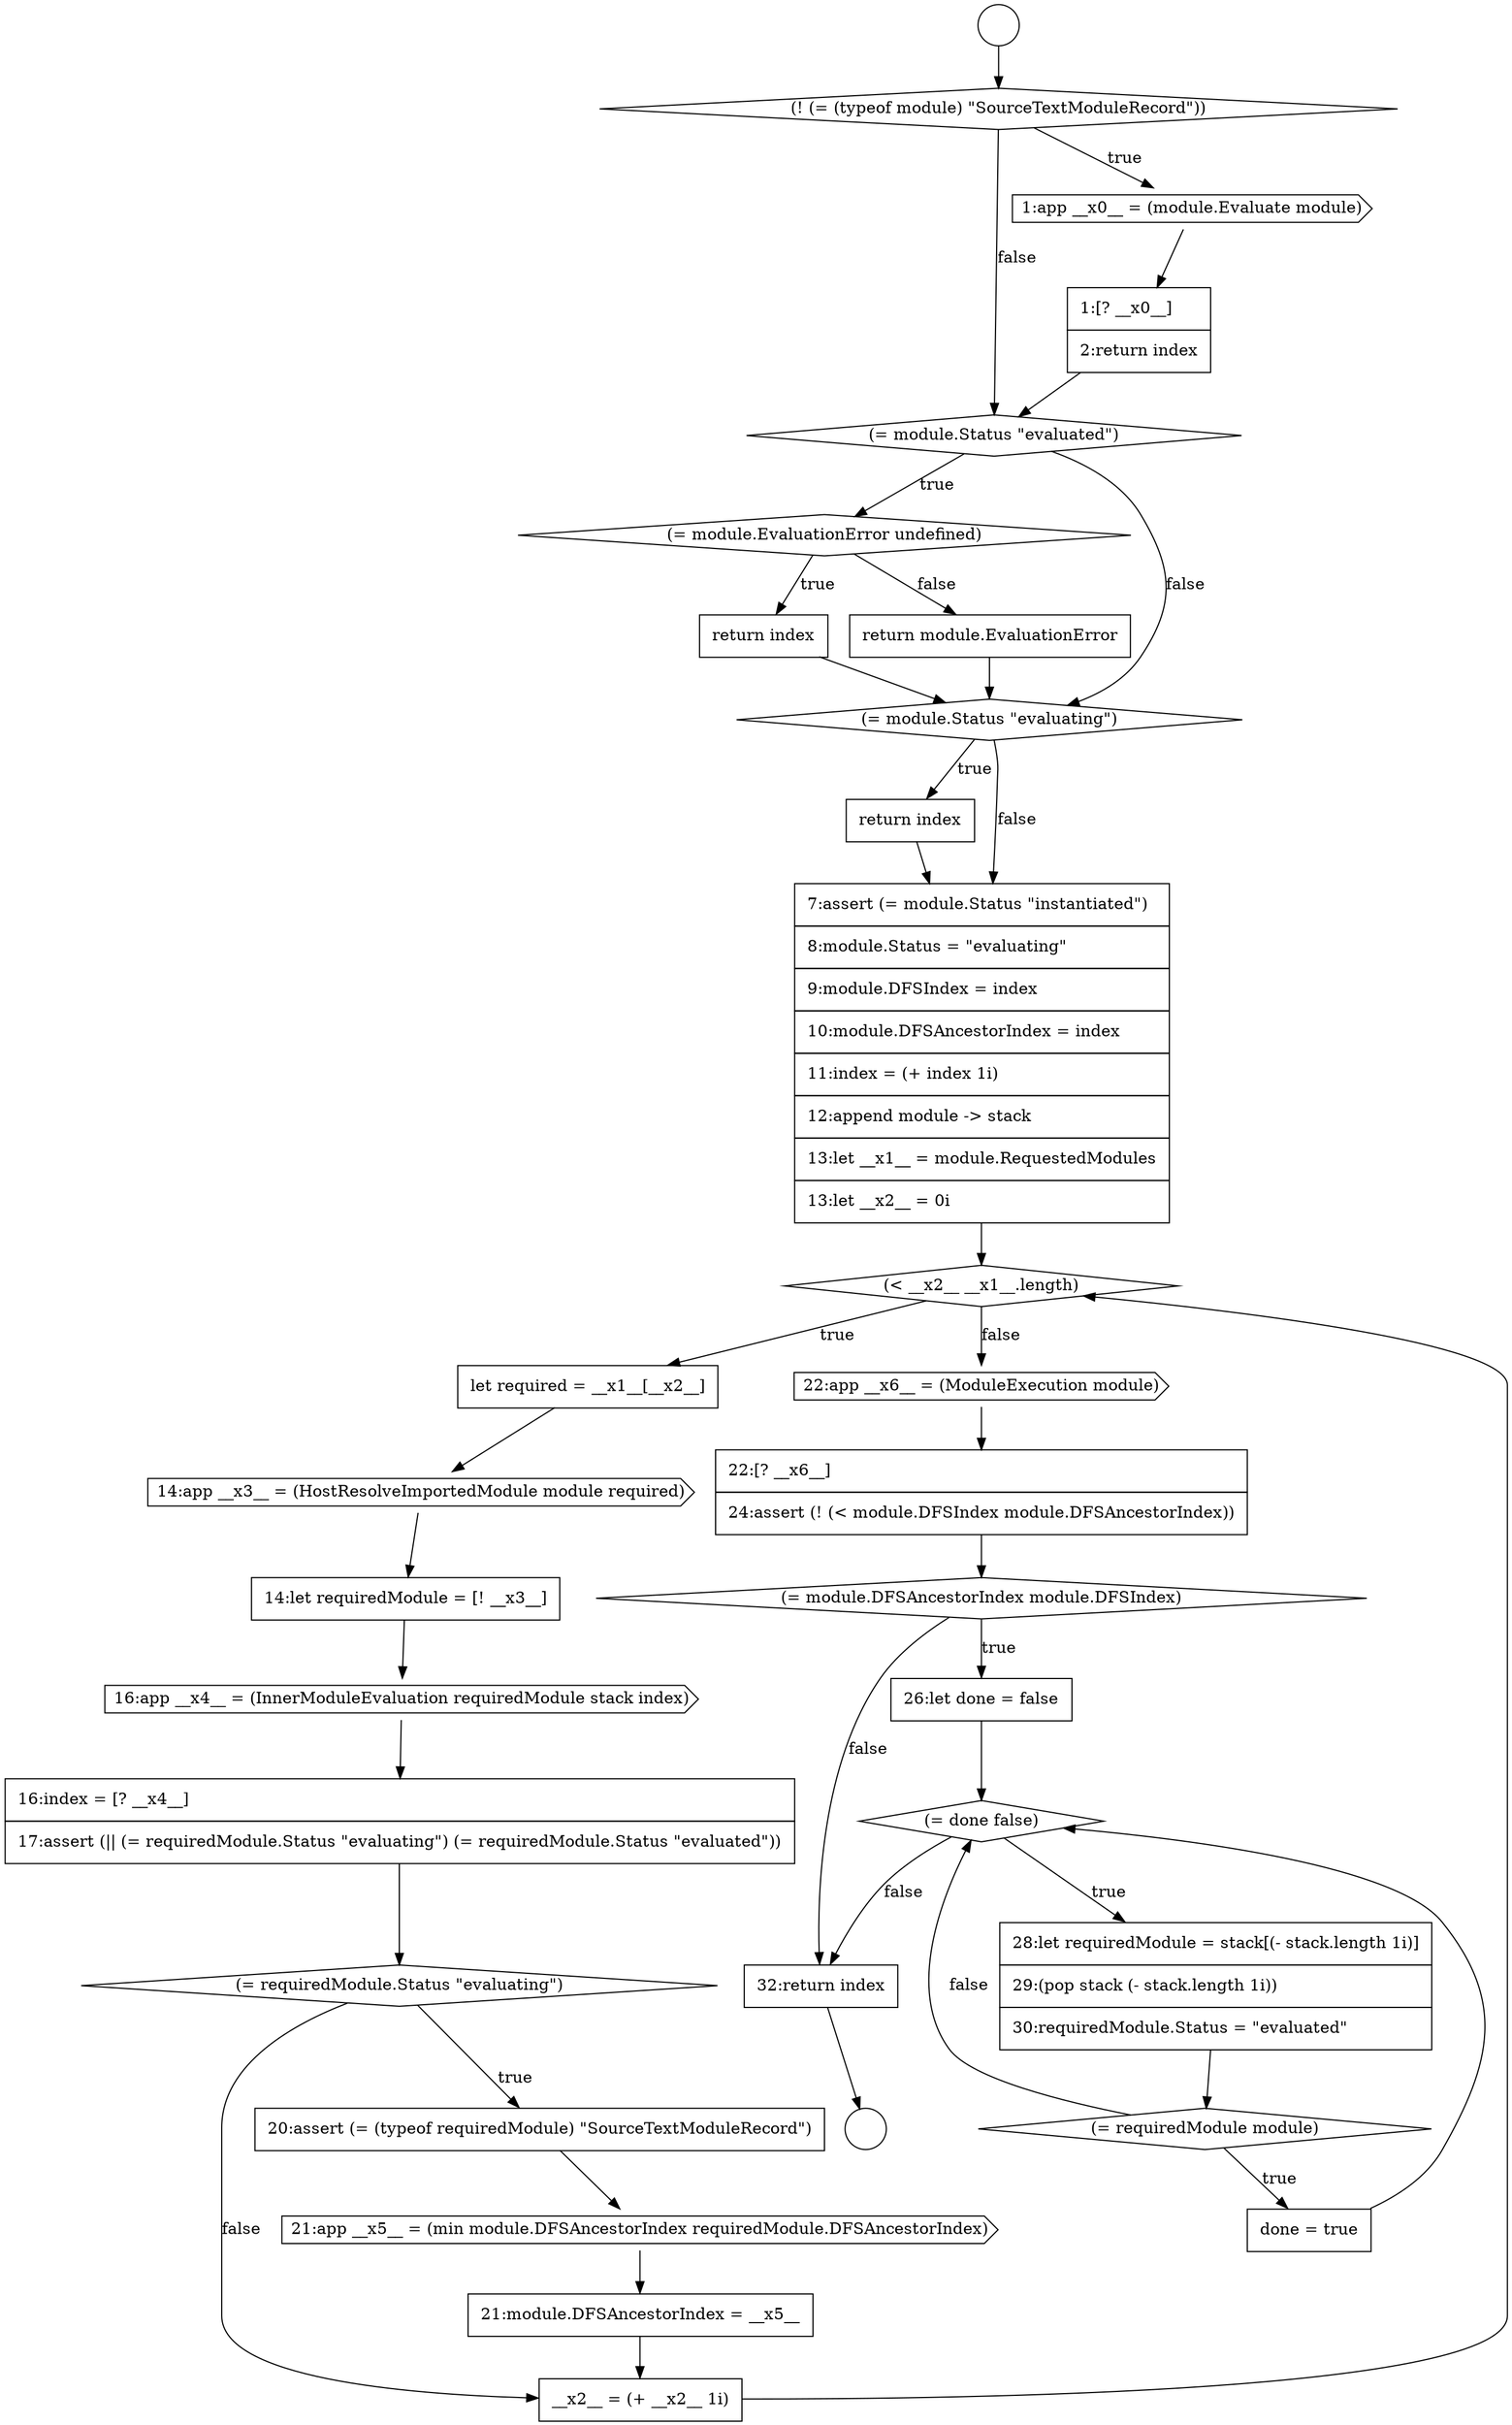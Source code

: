 digraph {
  node0 [shape=circle label=" " color="black" fillcolor="white" style=filled]
  node5 [shape=diamond, label=<<font color="black">(= module.Status &quot;evaluated&quot;)</font>> color="black" fillcolor="white" style=filled]
  node10 [shape=none, margin=0, label=<<font color="black">
    <table border="0" cellborder="1" cellspacing="0" cellpadding="10">
      <tr><td align="left">return index</td></tr>
    </table>
  </font>> color="black" fillcolor="white" style=filled]
  node14 [shape=cds, label=<<font color="black">14:app __x3__ = (HostResolveImportedModule module required)</font>> color="black" fillcolor="white" style=filled]
  node1 [shape=circle label=" " color="black" fillcolor="white" style=filled]
  node6 [shape=diamond, label=<<font color="black">(= module.EvaluationError undefined)</font>> color="black" fillcolor="white" style=filled]
  node9 [shape=diamond, label=<<font color="black">(= module.Status &quot;evaluating&quot;)</font>> color="black" fillcolor="white" style=filled]
  node13 [shape=none, margin=0, label=<<font color="black">
    <table border="0" cellborder="1" cellspacing="0" cellpadding="10">
      <tr><td align="left">let required = __x1__[__x2__]</td></tr>
    </table>
  </font>> color="black" fillcolor="white" style=filled]
  node2 [shape=diamond, label=<<font color="black">(! (= (typeof module) &quot;SourceTextModuleRecord&quot;))</font>> color="black" fillcolor="white" style=filled]
  node17 [shape=none, margin=0, label=<<font color="black">
    <table border="0" cellborder="1" cellspacing="0" cellpadding="10">
      <tr><td align="left">16:index = [? __x4__]</td></tr>
      <tr><td align="left">17:assert (|| (= requiredModule.Status &quot;evaluating&quot;) (= requiredModule.Status &quot;evaluated&quot;))</td></tr>
    </table>
  </font>> color="black" fillcolor="white" style=filled]
  node12 [shape=diamond, label=<<font color="black">(&lt; __x2__ __x1__.length)</font>> color="black" fillcolor="white" style=filled]
  node7 [shape=none, margin=0, label=<<font color="black">
    <table border="0" cellborder="1" cellspacing="0" cellpadding="10">
      <tr><td align="left">return index</td></tr>
    </table>
  </font>> color="black" fillcolor="white" style=filled]
  node3 [shape=cds, label=<<font color="black">1:app __x0__ = (module.Evaluate module)</font>> color="black" fillcolor="white" style=filled]
  node18 [shape=diamond, label=<<font color="black">(= requiredModule.Status &quot;evaluating&quot;)</font>> color="black" fillcolor="white" style=filled]
  node11 [shape=none, margin=0, label=<<font color="black">
    <table border="0" cellborder="1" cellspacing="0" cellpadding="10">
      <tr><td align="left">7:assert (= module.Status &quot;instantiated&quot;)</td></tr>
      <tr><td align="left">8:module.Status = &quot;evaluating&quot;</td></tr>
      <tr><td align="left">9:module.DFSIndex = index</td></tr>
      <tr><td align="left">10:module.DFSAncestorIndex = index</td></tr>
      <tr><td align="left">11:index = (+ index 1i)</td></tr>
      <tr><td align="left">12:append module -&gt; stack</td></tr>
      <tr><td align="left">13:let __x1__ = module.RequestedModules</td></tr>
      <tr><td align="left">13:let __x2__ = 0i</td></tr>
    </table>
  </font>> color="black" fillcolor="white" style=filled]
  node8 [shape=none, margin=0, label=<<font color="black">
    <table border="0" cellborder="1" cellspacing="0" cellpadding="10">
      <tr><td align="left">return module.EvaluationError</td></tr>
    </table>
  </font>> color="black" fillcolor="white" style=filled]
  node4 [shape=none, margin=0, label=<<font color="black">
    <table border="0" cellborder="1" cellspacing="0" cellpadding="10">
      <tr><td align="left">1:[? __x0__]</td></tr>
      <tr><td align="left">2:return index</td></tr>
    </table>
  </font>> color="black" fillcolor="white" style=filled]
  node15 [shape=none, margin=0, label=<<font color="black">
    <table border="0" cellborder="1" cellspacing="0" cellpadding="10">
      <tr><td align="left">14:let requiredModule = [! __x3__]</td></tr>
    </table>
  </font>> color="black" fillcolor="white" style=filled]
  node24 [shape=none, margin=0, label=<<font color="black">
    <table border="0" cellborder="1" cellspacing="0" cellpadding="10">
      <tr><td align="left">22:[? __x6__]</td></tr>
      <tr><td align="left">24:assert (! (&lt; module.DFSIndex module.DFSAncestorIndex))</td></tr>
    </table>
  </font>> color="black" fillcolor="white" style=filled]
  node25 [shape=diamond, label=<<font color="black">(= module.DFSAncestorIndex module.DFSIndex)</font>> color="black" fillcolor="white" style=filled]
  node20 [shape=cds, label=<<font color="black">21:app __x5__ = (min module.DFSAncestorIndex requiredModule.DFSAncestorIndex)</font>> color="black" fillcolor="white" style=filled]
  node29 [shape=diamond, label=<<font color="black">(= requiredModule module)</font>> color="black" fillcolor="white" style=filled]
  node28 [shape=none, margin=0, label=<<font color="black">
    <table border="0" cellborder="1" cellspacing="0" cellpadding="10">
      <tr><td align="left">28:let requiredModule = stack[(- stack.length 1i)]</td></tr>
      <tr><td align="left">29:(pop stack (- stack.length 1i))</td></tr>
      <tr><td align="left">30:requiredModule.Status = &quot;evaluated&quot;</td></tr>
    </table>
  </font>> color="black" fillcolor="white" style=filled]
  node21 [shape=none, margin=0, label=<<font color="black">
    <table border="0" cellborder="1" cellspacing="0" cellpadding="10">
      <tr><td align="left">21:module.DFSAncestorIndex = __x5__</td></tr>
    </table>
  </font>> color="black" fillcolor="white" style=filled]
  node22 [shape=none, margin=0, label=<<font color="black">
    <table border="0" cellborder="1" cellspacing="0" cellpadding="10">
      <tr><td align="left">__x2__ = (+ __x2__ 1i)</td></tr>
    </table>
  </font>> color="black" fillcolor="white" style=filled]
  node27 [shape=diamond, label=<<font color="black">(= done false)</font>> color="black" fillcolor="white" style=filled]
  node16 [shape=cds, label=<<font color="black">16:app __x4__ = (InnerModuleEvaluation requiredModule stack index)</font>> color="black" fillcolor="white" style=filled]
  node31 [shape=none, margin=0, label=<<font color="black">
    <table border="0" cellborder="1" cellspacing="0" cellpadding="10">
      <tr><td align="left">32:return index</td></tr>
    </table>
  </font>> color="black" fillcolor="white" style=filled]
  node26 [shape=none, margin=0, label=<<font color="black">
    <table border="0" cellborder="1" cellspacing="0" cellpadding="10">
      <tr><td align="left">26:let done = false</td></tr>
    </table>
  </font>> color="black" fillcolor="white" style=filled]
  node23 [shape=cds, label=<<font color="black">22:app __x6__ = (ModuleExecution module)</font>> color="black" fillcolor="white" style=filled]
  node30 [shape=none, margin=0, label=<<font color="black">
    <table border="0" cellborder="1" cellspacing="0" cellpadding="10">
      <tr><td align="left">done = true</td></tr>
    </table>
  </font>> color="black" fillcolor="white" style=filled]
  node19 [shape=none, margin=0, label=<<font color="black">
    <table border="0" cellborder="1" cellspacing="0" cellpadding="10">
      <tr><td align="left">20:assert (= (typeof requiredModule) &quot;SourceTextModuleRecord&quot;)</td></tr>
    </table>
  </font>> color="black" fillcolor="white" style=filled]
  node3 -> node4 [ color="black"]
  node28 -> node29 [ color="black"]
  node6 -> node7 [label=<<font color="black">true</font>> color="black"]
  node6 -> node8 [label=<<font color="black">false</font>> color="black"]
  node15 -> node16 [ color="black"]
  node0 -> node2 [ color="black"]
  node26 -> node27 [ color="black"]
  node10 -> node11 [ color="black"]
  node7 -> node9 [ color="black"]
  node29 -> node30 [label=<<font color="black">true</font>> color="black"]
  node29 -> node27 [label=<<font color="black">false</font>> color="black"]
  node16 -> node17 [ color="black"]
  node30 -> node27 [ color="black"]
  node22 -> node12 [ color="black"]
  node17 -> node18 [ color="black"]
  node11 -> node12 [ color="black"]
  node9 -> node10 [label=<<font color="black">true</font>> color="black"]
  node9 -> node11 [label=<<font color="black">false</font>> color="black"]
  node19 -> node20 [ color="black"]
  node13 -> node14 [ color="black"]
  node25 -> node26 [label=<<font color="black">true</font>> color="black"]
  node25 -> node31 [label=<<font color="black">false</font>> color="black"]
  node2 -> node3 [label=<<font color="black">true</font>> color="black"]
  node2 -> node5 [label=<<font color="black">false</font>> color="black"]
  node18 -> node19 [label=<<font color="black">true</font>> color="black"]
  node18 -> node22 [label=<<font color="black">false</font>> color="black"]
  node31 -> node1 [ color="black"]
  node5 -> node6 [label=<<font color="black">true</font>> color="black"]
  node5 -> node9 [label=<<font color="black">false</font>> color="black"]
  node27 -> node28 [label=<<font color="black">true</font>> color="black"]
  node27 -> node31 [label=<<font color="black">false</font>> color="black"]
  node23 -> node24 [ color="black"]
  node14 -> node15 [ color="black"]
  node4 -> node5 [ color="black"]
  node12 -> node13 [label=<<font color="black">true</font>> color="black"]
  node12 -> node23 [label=<<font color="black">false</font>> color="black"]
  node8 -> node9 [ color="black"]
  node21 -> node22 [ color="black"]
  node20 -> node21 [ color="black"]
  node24 -> node25 [ color="black"]
}
